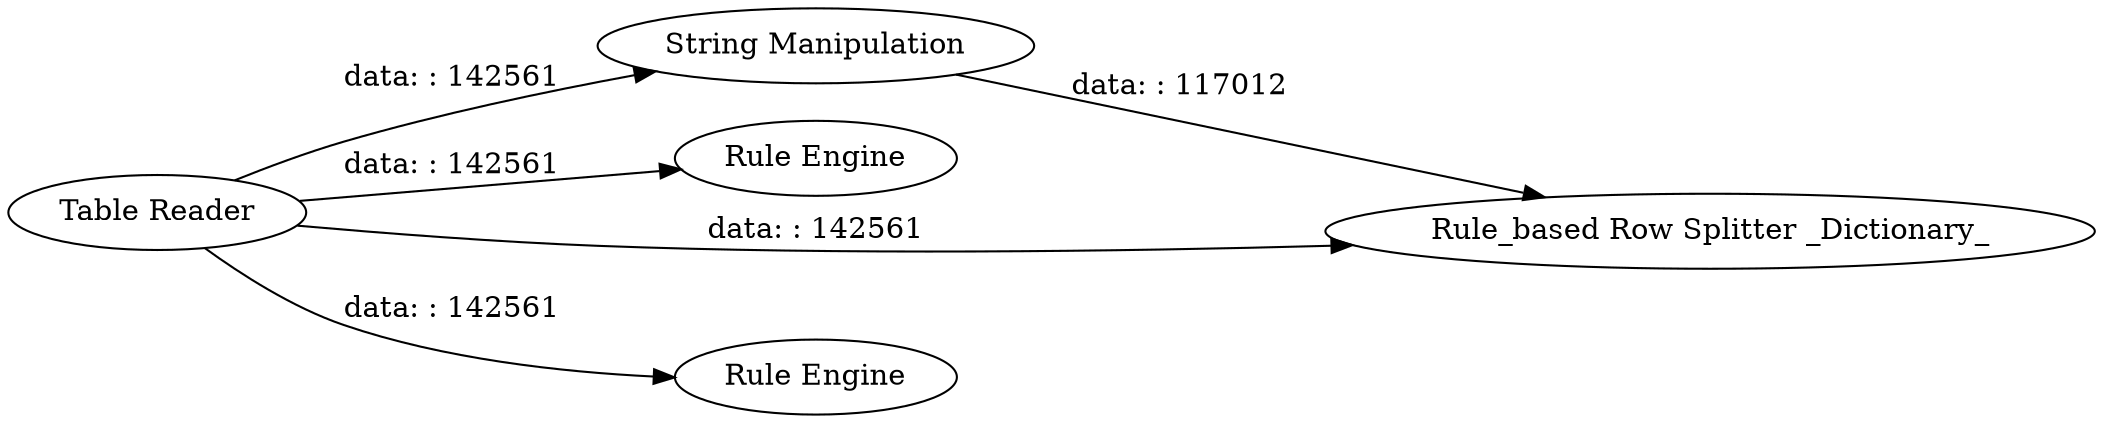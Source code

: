 digraph {
	"-3146248805601979533_836" [label="String Manipulation"]
	"-3146248805601979533_839" [label="Rule Engine"]
	"-3146248805601979533_837" [label="Rule_based Row Splitter _Dictionary_"]
	"-3146248805601979533_1" [label="Table Reader"]
	"-3146248805601979533_838" [label="Rule Engine"]
	"-3146248805601979533_836" -> "-3146248805601979533_837" [label="data: : 117012"]
	"-3146248805601979533_1" -> "-3146248805601979533_837" [label="data: : 142561"]
	"-3146248805601979533_1" -> "-3146248805601979533_839" [label="data: : 142561"]
	"-3146248805601979533_1" -> "-3146248805601979533_838" [label="data: : 142561"]
	"-3146248805601979533_1" -> "-3146248805601979533_836" [label="data: : 142561"]
	rankdir=LR
}
